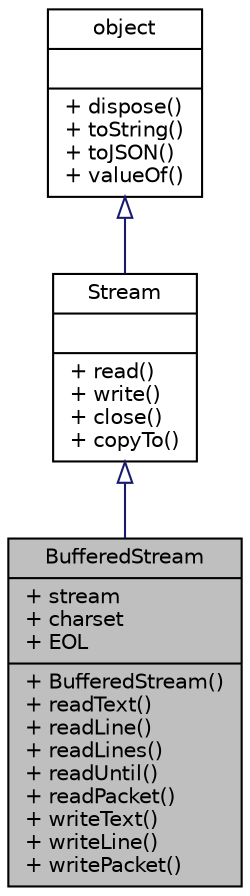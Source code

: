 digraph "BufferedStream"
{
  edge [fontname="Helvetica",fontsize="10",labelfontname="Helvetica",labelfontsize="10"];
  node [fontname="Helvetica",fontsize="10",shape=record];
  Node1 [label="{BufferedStream\n|+ stream\l+ charset\l+ EOL\l|+ BufferedStream()\l+ readText()\l+ readLine()\l+ readLines()\l+ readUntil()\l+ readPacket()\l+ writeText()\l+ writeLine()\l+ writePacket()\l}",height=0.2,width=0.4,color="black", fillcolor="grey75", style="filled", fontcolor="black"];
  Node2 -> Node1 [dir="back",color="midnightblue",fontsize="10",style="solid",arrowtail="onormal",fontname="Helvetica"];
  Node2 [label="{Stream\n||+ read()\l+ write()\l+ close()\l+ copyTo()\l}",height=0.2,width=0.4,color="black", fillcolor="white", style="filled",URL="$d4/dc7/interfaceStream.html",tooltip="流操作对象，用于二进制数据流读写 "];
  Node3 -> Node2 [dir="back",color="midnightblue",fontsize="10",style="solid",arrowtail="onormal",fontname="Helvetica"];
  Node3 [label="{object\n||+ dispose()\l+ toString()\l+ toJSON()\l+ valueOf()\l}",height=0.2,width=0.4,color="black", fillcolor="white", style="filled",URL="$db/d38/interfaceobject.html",tooltip="基础对象，所有对象均继承于此 "];
}
